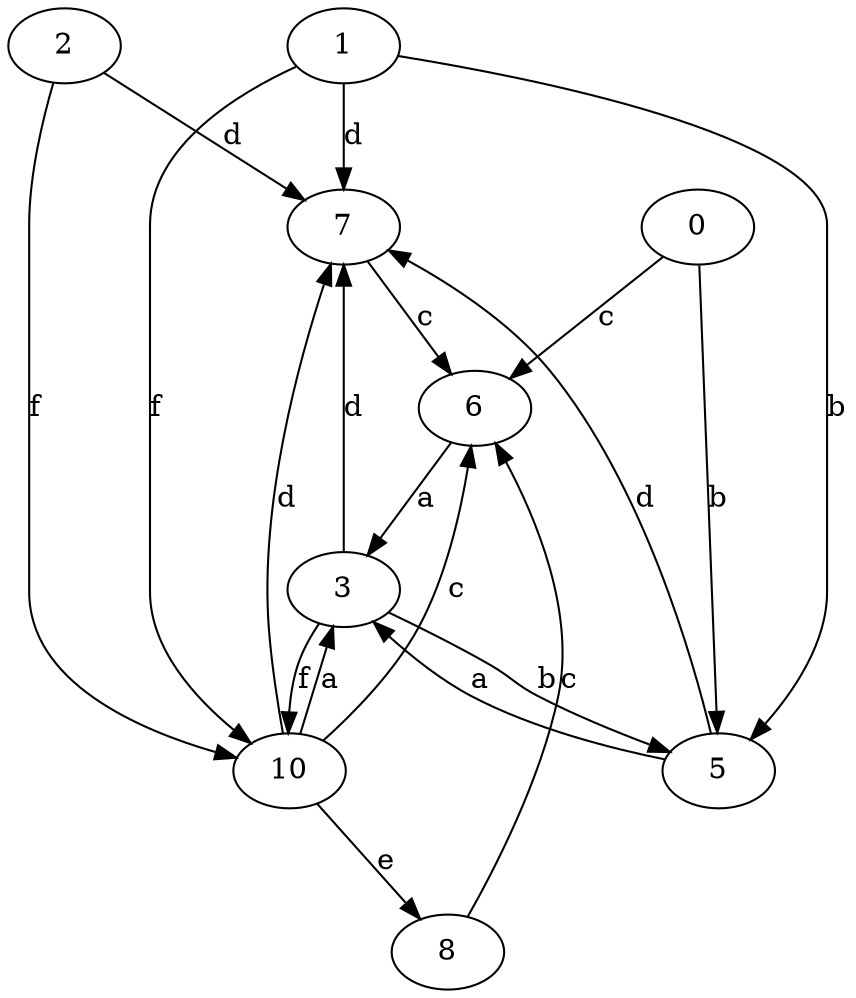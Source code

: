 strict digraph  {
2;
3;
0;
5;
1;
6;
7;
8;
10;
2 -> 7  [label=d];
2 -> 10  [label=f];
3 -> 5  [label=b];
3 -> 7  [label=d];
3 -> 10  [label=f];
0 -> 5  [label=b];
0 -> 6  [label=c];
5 -> 3  [label=a];
5 -> 7  [label=d];
1 -> 5  [label=b];
1 -> 7  [label=d];
1 -> 10  [label=f];
6 -> 3  [label=a];
7 -> 6  [label=c];
8 -> 6  [label=c];
10 -> 3  [label=a];
10 -> 6  [label=c];
10 -> 7  [label=d];
10 -> 8  [label=e];
}
